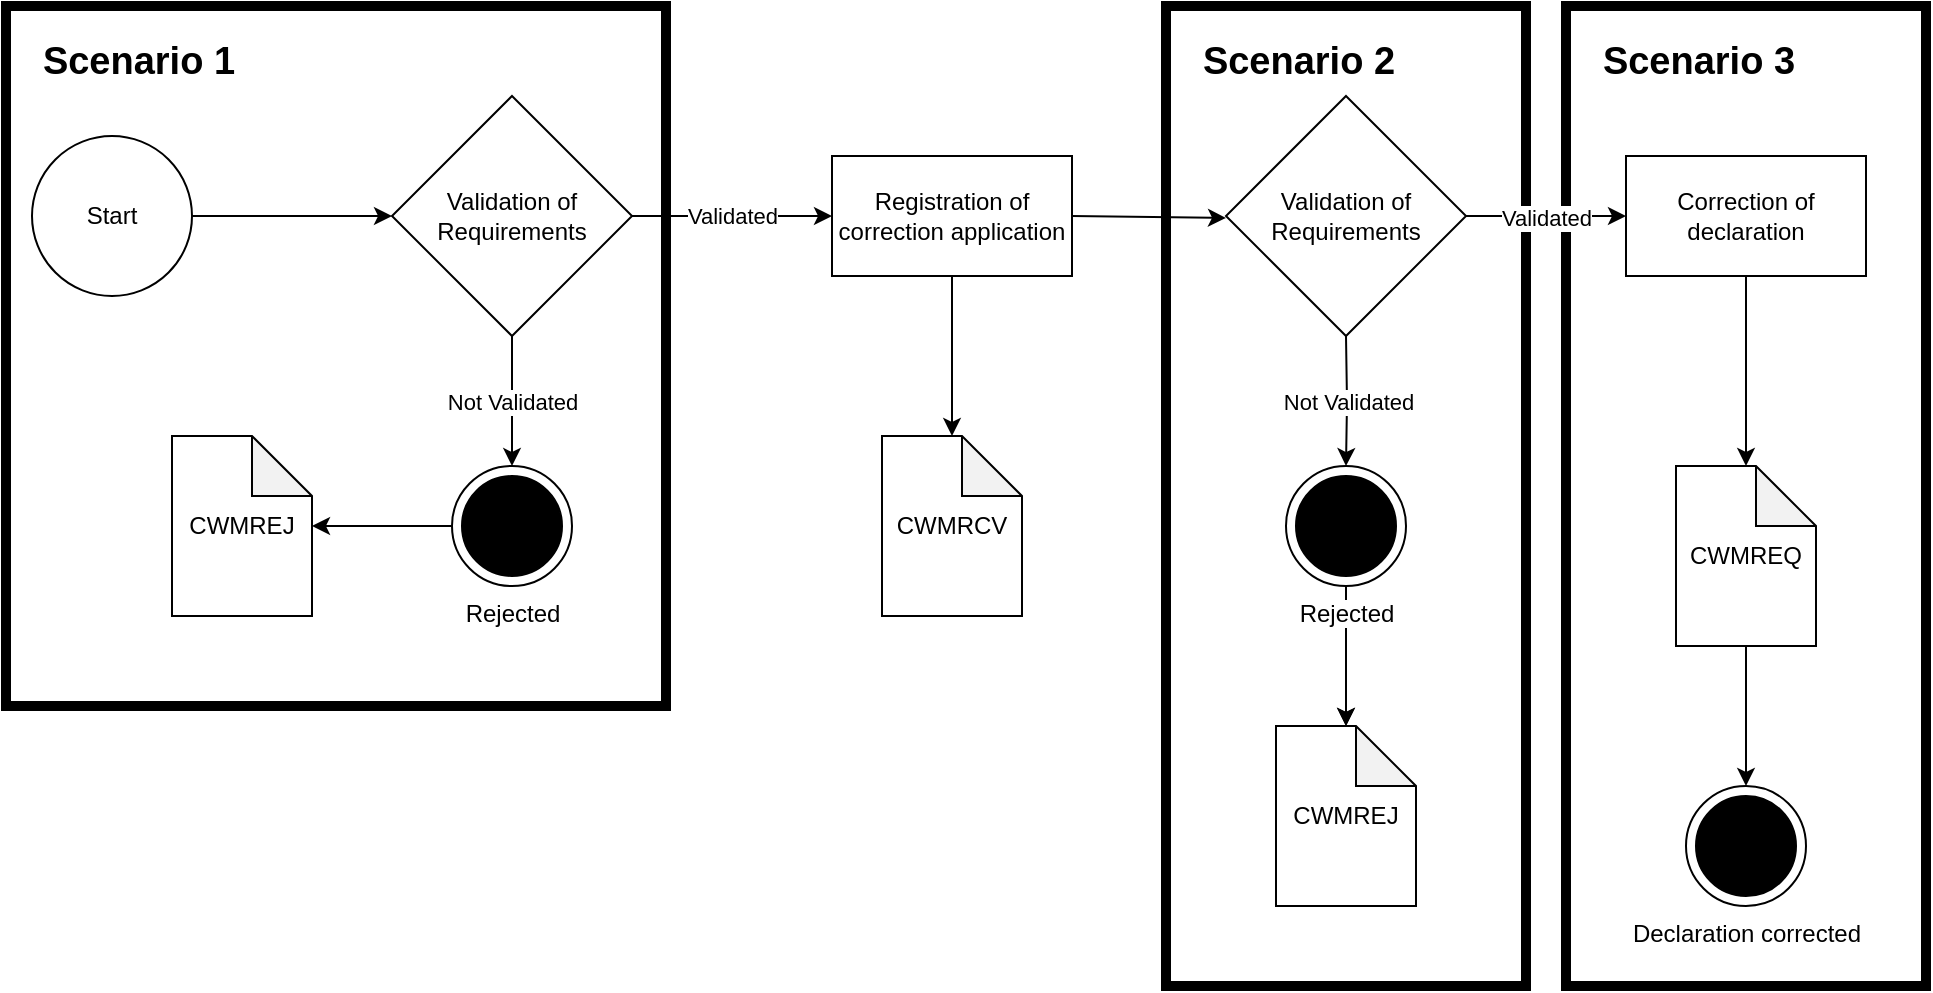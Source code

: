 <mxfile version="14.6.11" type="device"><diagram id="w4qeTczUcOzqHG9QNo6Y" name="Page-1"><mxGraphModel dx="2554" dy="656" grid="1" gridSize="10" guides="1" tooltips="1" connect="1" arrows="1" fold="1" page="1" pageScale="1" pageWidth="1169" pageHeight="1654" math="0" shadow="0"><root><mxCell id="0"/><mxCell id="1" parent="0"/><mxCell id="RgpPiiPuoC3IbeKk3MA3-3" value="" style="rounded=0;whiteSpace=wrap;html=1;strokeWidth=5;" vertex="1" parent="1"><mxGeometry x="-70" y="290" width="180" height="490" as="geometry"/></mxCell><mxCell id="RgpPiiPuoC3IbeKk3MA3-2" value="" style="rounded=0;whiteSpace=wrap;html=1;strokeWidth=5;" vertex="1" parent="1"><mxGeometry x="-270" y="290" width="180" height="490" as="geometry"/></mxCell><mxCell id="RgpPiiPuoC3IbeKk3MA3-1" value="" style="rounded=0;whiteSpace=wrap;html=1;strokeWidth=5;" vertex="1" parent="1"><mxGeometry x="-850" y="290" width="330" height="350" as="geometry"/></mxCell><mxCell id="alhaxDwukM0G3uTPFSQH-1" value="Rejected" style="shape=mxgraph.sysml.actFinal;html=1;verticalLabelPosition=bottom;labelBackgroundColor=#ffffff;verticalAlign=top;" parent="1" vertex="1"><mxGeometry x="-627" y="520" width="60" height="60" as="geometry"/></mxCell><mxCell id="alhaxDwukM0G3uTPFSQH-2" value="" style="edgeStyle=orthogonalEdgeStyle;rounded=0;orthogonalLoop=1;jettySize=auto;html=1;exitX=0.5;exitY=1;exitDx=0;exitDy=0;" parent="1" source="alhaxDwukM0G3uTPFSQH-12" target="alhaxDwukM0G3uTPFSQH-7" edge="1"><mxGeometry relative="1" as="geometry"><mxPoint x="-359.5" y="385" as="sourcePoint"/></mxGeometry></mxCell><mxCell id="alhaxDwukM0G3uTPFSQH-7" value="CWMRCV" style="shape=note;whiteSpace=wrap;html=1;backgroundOutline=1;darkOpacity=0.05;" parent="1" vertex="1"><mxGeometry x="-412" y="505" width="70" height="90" as="geometry"/></mxCell><mxCell id="alhaxDwukM0G3uTPFSQH-9" value="" style="edgeStyle=orthogonalEdgeStyle;rounded=0;orthogonalLoop=1;jettySize=auto;html=1;" parent="1" source="alhaxDwukM0G3uTPFSQH-10" target="alhaxDwukM0G3uTPFSQH-15" edge="1"><mxGeometry relative="1" as="geometry"/></mxCell><mxCell id="alhaxDwukM0G3uTPFSQH-10" value="Start" style="ellipse;whiteSpace=wrap;html=1;" parent="1" vertex="1"><mxGeometry x="-837" y="355" width="80" height="80" as="geometry"/></mxCell><mxCell id="alhaxDwukM0G3uTPFSQH-11" value="Validated" style="edgeStyle=orthogonalEdgeStyle;rounded=0;orthogonalLoop=1;jettySize=auto;html=1;startArrow=none;" parent="1" source="alhaxDwukM0G3uTPFSQH-20" edge="1"><mxGeometry relative="1" as="geometry"><mxPoint x="-40" y="395" as="targetPoint"/></mxGeometry></mxCell><mxCell id="alhaxDwukM0G3uTPFSQH-12" value="Registration of correction application" style="whiteSpace=wrap;html=1;" parent="1" vertex="1"><mxGeometry x="-437" y="365" width="120" height="60" as="geometry"/></mxCell><mxCell id="alhaxDwukM0G3uTPFSQH-13" value="Validated" style="edgeStyle=orthogonalEdgeStyle;rounded=0;orthogonalLoop=1;jettySize=auto;html=1;" parent="1" source="alhaxDwukM0G3uTPFSQH-15" target="alhaxDwukM0G3uTPFSQH-12" edge="1"><mxGeometry relative="1" as="geometry"/></mxCell><mxCell id="alhaxDwukM0G3uTPFSQH-14" value="Not Validated" style="edgeStyle=orthogonalEdgeStyle;rounded=0;orthogonalLoop=1;jettySize=auto;html=1;" parent="1" source="alhaxDwukM0G3uTPFSQH-15" target="alhaxDwukM0G3uTPFSQH-1" edge="1"><mxGeometry relative="1" as="geometry"/></mxCell><mxCell id="alhaxDwukM0G3uTPFSQH-15" value="Validation of Requirements" style="rhombus;whiteSpace=wrap;html=1;" parent="1" vertex="1"><mxGeometry x="-657" y="335" width="120" height="120" as="geometry"/></mxCell><mxCell id="alhaxDwukM0G3uTPFSQH-16" value="" style="edgeStyle=orthogonalEdgeStyle;rounded=0;orthogonalLoop=1;jettySize=auto;html=1;exitX=0;exitY=0.5;exitDx=0;exitDy=0;exitPerimeter=0;" parent="1" source="alhaxDwukM0G3uTPFSQH-1" target="alhaxDwukM0G3uTPFSQH-17" edge="1"><mxGeometry relative="1" as="geometry"><mxPoint x="-572" y="480" as="sourcePoint"/></mxGeometry></mxCell><mxCell id="alhaxDwukM0G3uTPFSQH-17" value="CWMREJ" style="shape=note;whiteSpace=wrap;html=1;backgroundOutline=1;darkOpacity=0.05;" parent="1" vertex="1"><mxGeometry x="-767" y="505" width="70" height="90" as="geometry"/></mxCell><mxCell id="alhaxDwukM0G3uTPFSQH-20" value="Validation of Requirements" style="rhombus;whiteSpace=wrap;html=1;" parent="1" vertex="1"><mxGeometry x="-240" y="335" width="120" height="120" as="geometry"/></mxCell><mxCell id="alhaxDwukM0G3uTPFSQH-23" value="" style="endArrow=classic;html=1;exitX=1;exitY=0.5;exitDx=0;exitDy=0;entryX=0;entryY=0.5;entryDx=0;entryDy=0;" parent="1" edge="1"><mxGeometry width="50" height="50" relative="1" as="geometry"><mxPoint x="-317" y="395" as="sourcePoint"/><mxPoint x="-240" y="396" as="targetPoint"/></mxGeometry></mxCell><mxCell id="alhaxDwukM0G3uTPFSQH-29" value="" style="edgeStyle=orthogonalEdgeStyle;rounded=0;orthogonalLoop=1;jettySize=auto;html=1;" parent="1" source="alhaxDwukM0G3uTPFSQH-24" target="alhaxDwukM0G3uTPFSQH-27" edge="1"><mxGeometry relative="1" as="geometry"/></mxCell><mxCell id="alhaxDwukM0G3uTPFSQH-30" value="" style="edgeStyle=orthogonalEdgeStyle;rounded=0;orthogonalLoop=1;jettySize=auto;html=1;" parent="1" source="alhaxDwukM0G3uTPFSQH-24" target="alhaxDwukM0G3uTPFSQH-27" edge="1"><mxGeometry relative="1" as="geometry"/></mxCell><mxCell id="alhaxDwukM0G3uTPFSQH-24" value="Rejected" style="shape=mxgraph.sysml.actFinal;html=1;verticalLabelPosition=bottom;labelBackgroundColor=#ffffff;verticalAlign=top;" parent="1" vertex="1"><mxGeometry x="-210" y="520" width="60" height="60" as="geometry"/></mxCell><mxCell id="alhaxDwukM0G3uTPFSQH-25" value="Not Validated" style="edgeStyle=orthogonalEdgeStyle;rounded=0;orthogonalLoop=1;jettySize=auto;html=1;" parent="1" target="alhaxDwukM0G3uTPFSQH-24" edge="1"><mxGeometry relative="1" as="geometry"><mxPoint x="-180" y="455" as="sourcePoint"/></mxGeometry></mxCell><mxCell id="alhaxDwukM0G3uTPFSQH-27" value="CWMREJ" style="shape=note;whiteSpace=wrap;html=1;backgroundOutline=1;darkOpacity=0.05;" parent="1" vertex="1"><mxGeometry x="-215" y="650" width="70" height="90" as="geometry"/></mxCell><mxCell id="alhaxDwukM0G3uTPFSQH-31" value="Correction of declaration" style="whiteSpace=wrap;html=1;" parent="1" vertex="1"><mxGeometry x="-40" y="365" width="120" height="60" as="geometry"/></mxCell><mxCell id="alhaxDwukM0G3uTPFSQH-32" value="" style="endArrow=classic;html=1;exitX=0.5;exitY=1;exitDx=0;exitDy=0;" parent="1" source="alhaxDwukM0G3uTPFSQH-31" edge="1"><mxGeometry width="50" height="50" relative="1" as="geometry"><mxPoint x="-280" y="490" as="sourcePoint"/><mxPoint x="20" y="520" as="targetPoint"/></mxGeometry></mxCell><mxCell id="alhaxDwukM0G3uTPFSQH-33" value="CWMREQ" style="shape=note;whiteSpace=wrap;html=1;backgroundOutline=1;darkOpacity=0.05;" parent="1" vertex="1"><mxGeometry x="-15" y="520" width="70" height="90" as="geometry"/></mxCell><mxCell id="alhaxDwukM0G3uTPFSQH-34" value="Declaration corrected" style="shape=mxgraph.sysml.actFinal;html=1;verticalLabelPosition=bottom;labelBackgroundColor=#ffffff;verticalAlign=top;" parent="1" vertex="1"><mxGeometry x="-10" y="680" width="60" height="60" as="geometry"/></mxCell><mxCell id="alhaxDwukM0G3uTPFSQH-35" value="" style="endArrow=classic;html=1;exitX=0.5;exitY=1;exitDx=0;exitDy=0;exitPerimeter=0;entryX=0.5;entryY=0;entryDx=0;entryDy=0;entryPerimeter=0;" parent="1" source="alhaxDwukM0G3uTPFSQH-33" target="alhaxDwukM0G3uTPFSQH-34" edge="1"><mxGeometry width="50" height="50" relative="1" as="geometry"><mxPoint x="-280" y="490" as="sourcePoint"/><mxPoint x="-230" y="440" as="targetPoint"/></mxGeometry></mxCell><mxCell id="RgpPiiPuoC3IbeKk3MA3-4" value="&lt;span style=&quot;font-size: 19px&quot;&gt;&lt;b&gt;Scenario 1&lt;/b&gt;&lt;/span&gt;" style="text;html=1;strokeColor=none;fillColor=none;align=center;verticalAlign=middle;whiteSpace=wrap;rounded=0;" vertex="1" parent="1"><mxGeometry x="-837" y="300" width="107" height="35" as="geometry"/></mxCell><mxCell id="RgpPiiPuoC3IbeKk3MA3-5" value="&lt;span style=&quot;font-size: 19px&quot;&gt;&lt;b&gt;Scenario 2&lt;/b&gt;&lt;/span&gt;" style="text;html=1;strokeColor=none;fillColor=none;align=center;verticalAlign=middle;whiteSpace=wrap;rounded=0;" vertex="1" parent="1"><mxGeometry x="-257" y="300" width="107" height="35" as="geometry"/></mxCell><mxCell id="RgpPiiPuoC3IbeKk3MA3-6" value="&lt;span style=&quot;font-size: 19px&quot;&gt;&lt;b&gt;Scenario 3&lt;br&gt;&lt;/b&gt;&lt;/span&gt;" style="text;html=1;strokeColor=none;fillColor=none;align=center;verticalAlign=middle;whiteSpace=wrap;rounded=0;" vertex="1" parent="1"><mxGeometry x="-57" y="300" width="107" height="35" as="geometry"/></mxCell></root></mxGraphModel></diagram></mxfile>